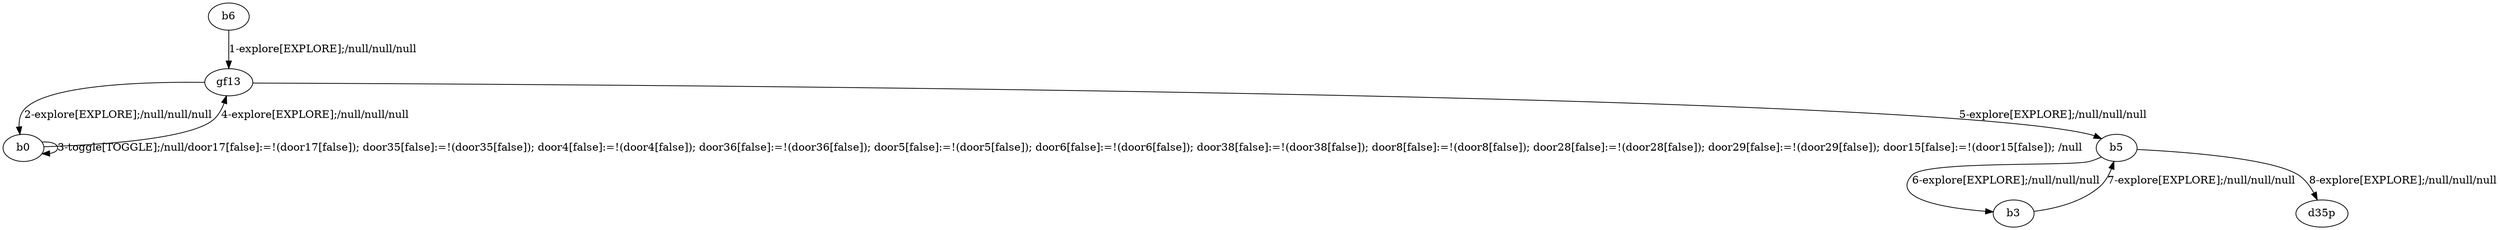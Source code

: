 # Total number of goals covered by this test: 3
# b5 --> b3
# b0 --> gf13
# b3 --> b5

digraph g {
"b6" -> "gf13" [label = "1-explore[EXPLORE];/null/null/null"];
"gf13" -> "b0" [label = "2-explore[EXPLORE];/null/null/null"];
"b0" -> "b0" [label = "3-toggle[TOGGLE];/null/door17[false]:=!(door17[false]); door35[false]:=!(door35[false]); door4[false]:=!(door4[false]); door36[false]:=!(door36[false]); door5[false]:=!(door5[false]); door6[false]:=!(door6[false]); door38[false]:=!(door38[false]); door8[false]:=!(door8[false]); door28[false]:=!(door28[false]); door29[false]:=!(door29[false]); door15[false]:=!(door15[false]); /null"];
"b0" -> "gf13" [label = "4-explore[EXPLORE];/null/null/null"];
"gf13" -> "b5" [label = "5-explore[EXPLORE];/null/null/null"];
"b5" -> "b3" [label = "6-explore[EXPLORE];/null/null/null"];
"b3" -> "b5" [label = "7-explore[EXPLORE];/null/null/null"];
"b5" -> "d35p" [label = "8-explore[EXPLORE];/null/null/null"];
}